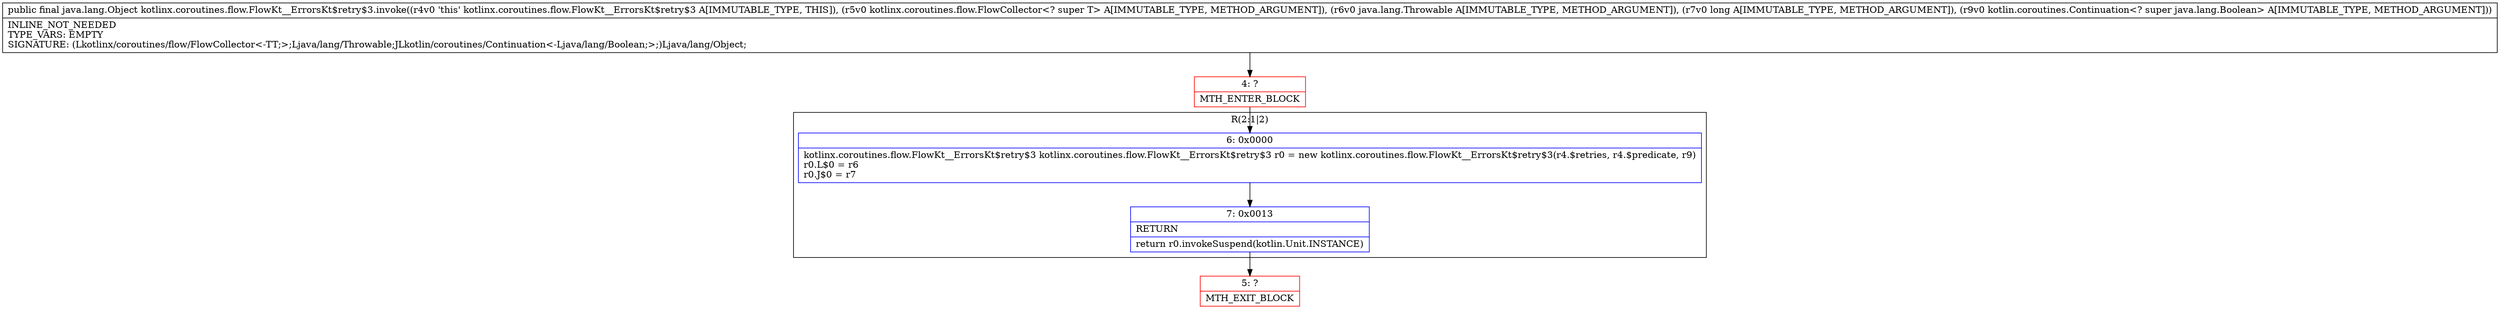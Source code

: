 digraph "CFG forkotlinx.coroutines.flow.FlowKt__ErrorsKt$retry$3.invoke(Lkotlinx\/coroutines\/flow\/FlowCollector;Ljava\/lang\/Throwable;JLkotlin\/coroutines\/Continuation;)Ljava\/lang\/Object;" {
subgraph cluster_Region_823360321 {
label = "R(2:1|2)";
node [shape=record,color=blue];
Node_6 [shape=record,label="{6\:\ 0x0000|kotlinx.coroutines.flow.FlowKt__ErrorsKt$retry$3 kotlinx.coroutines.flow.FlowKt__ErrorsKt$retry$3 r0 = new kotlinx.coroutines.flow.FlowKt__ErrorsKt$retry$3(r4.$retries, r4.$predicate, r9)\lr0.L$0 = r6\lr0.J$0 = r7\l}"];
Node_7 [shape=record,label="{7\:\ 0x0013|RETURN\l|return r0.invokeSuspend(kotlin.Unit.INSTANCE)\l}"];
}
Node_4 [shape=record,color=red,label="{4\:\ ?|MTH_ENTER_BLOCK\l}"];
Node_5 [shape=record,color=red,label="{5\:\ ?|MTH_EXIT_BLOCK\l}"];
MethodNode[shape=record,label="{public final java.lang.Object kotlinx.coroutines.flow.FlowKt__ErrorsKt$retry$3.invoke((r4v0 'this' kotlinx.coroutines.flow.FlowKt__ErrorsKt$retry$3 A[IMMUTABLE_TYPE, THIS]), (r5v0 kotlinx.coroutines.flow.FlowCollector\<? super T\> A[IMMUTABLE_TYPE, METHOD_ARGUMENT]), (r6v0 java.lang.Throwable A[IMMUTABLE_TYPE, METHOD_ARGUMENT]), (r7v0 long A[IMMUTABLE_TYPE, METHOD_ARGUMENT]), (r9v0 kotlin.coroutines.Continuation\<? super java.lang.Boolean\> A[IMMUTABLE_TYPE, METHOD_ARGUMENT]))  | INLINE_NOT_NEEDED\lTYPE_VARS: EMPTY\lSIGNATURE: (Lkotlinx\/coroutines\/flow\/FlowCollector\<\-TT;\>;Ljava\/lang\/Throwable;JLkotlin\/coroutines\/Continuation\<\-Ljava\/lang\/Boolean;\>;)Ljava\/lang\/Object;\l}"];
MethodNode -> Node_4;Node_6 -> Node_7;
Node_7 -> Node_5;
Node_4 -> Node_6;
}

